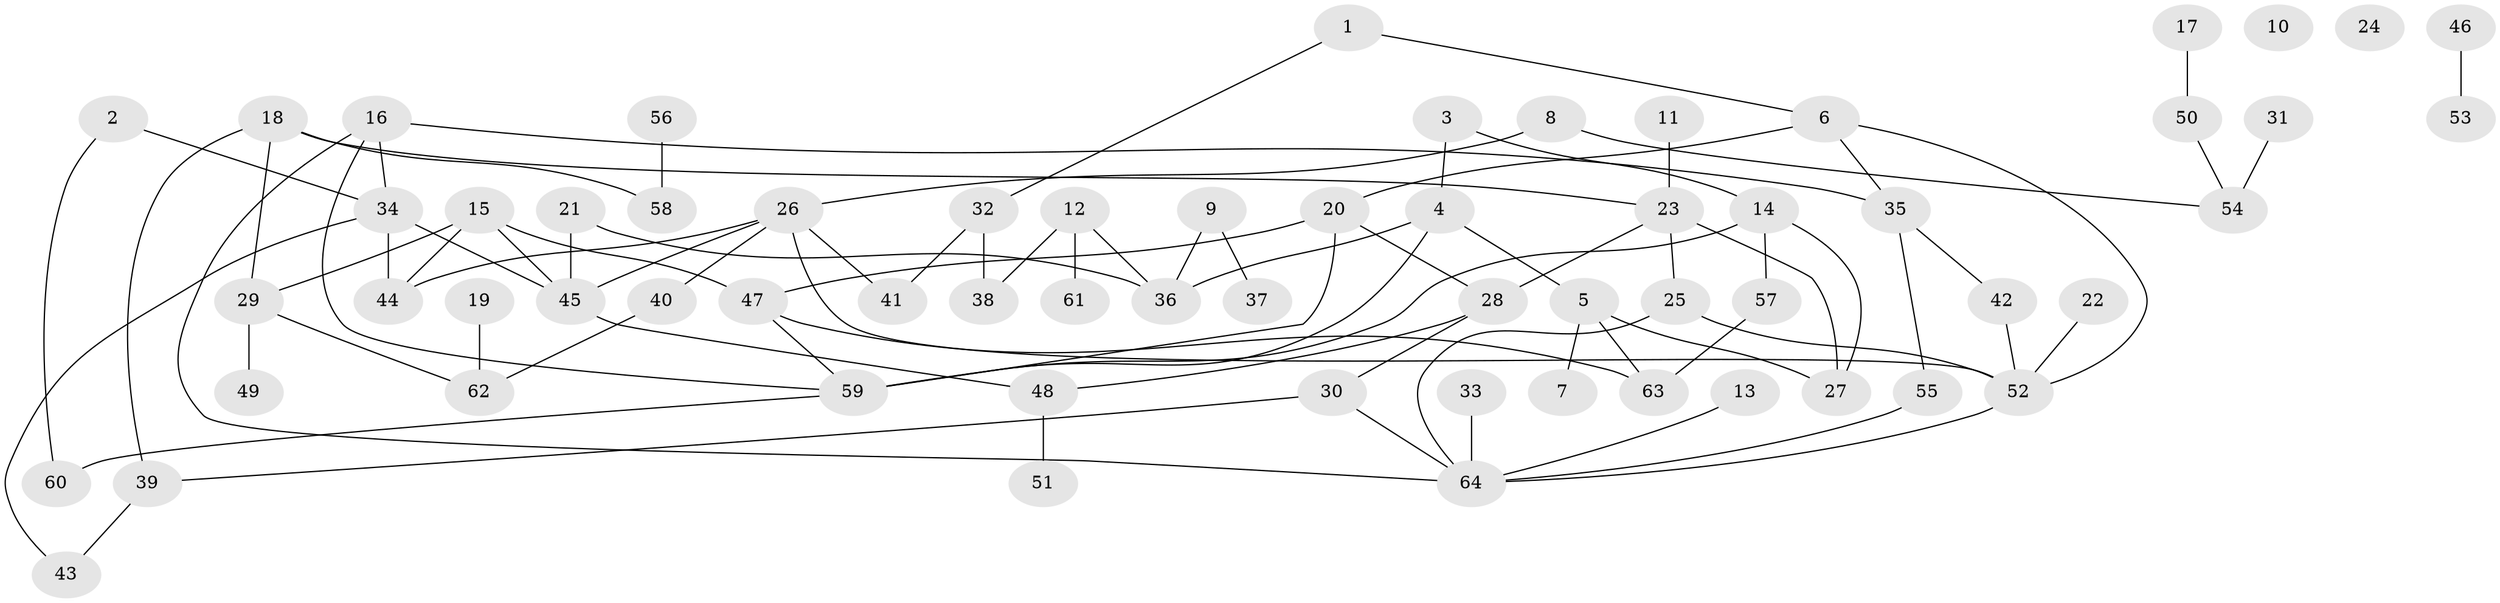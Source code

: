 // coarse degree distribution, {4: 0.12195121951219512, 2: 0.12195121951219512, 3: 0.17073170731707318, 1: 0.24390243902439024, 0: 0.07317073170731707, 5: 0.0975609756097561, 8: 0.024390243902439025, 7: 0.024390243902439025, 6: 0.12195121951219512}
// Generated by graph-tools (version 1.1) at 2025/23/03/03/25 07:23:26]
// undirected, 64 vertices, 86 edges
graph export_dot {
graph [start="1"]
  node [color=gray90,style=filled];
  1;
  2;
  3;
  4;
  5;
  6;
  7;
  8;
  9;
  10;
  11;
  12;
  13;
  14;
  15;
  16;
  17;
  18;
  19;
  20;
  21;
  22;
  23;
  24;
  25;
  26;
  27;
  28;
  29;
  30;
  31;
  32;
  33;
  34;
  35;
  36;
  37;
  38;
  39;
  40;
  41;
  42;
  43;
  44;
  45;
  46;
  47;
  48;
  49;
  50;
  51;
  52;
  53;
  54;
  55;
  56;
  57;
  58;
  59;
  60;
  61;
  62;
  63;
  64;
  1 -- 6;
  1 -- 32;
  2 -- 34;
  2 -- 60;
  3 -- 4;
  3 -- 14;
  4 -- 5;
  4 -- 36;
  4 -- 59;
  5 -- 7;
  5 -- 27;
  5 -- 63;
  6 -- 20;
  6 -- 35;
  6 -- 52;
  8 -- 26;
  8 -- 54;
  9 -- 36;
  9 -- 37;
  11 -- 23;
  12 -- 36;
  12 -- 38;
  12 -- 61;
  13 -- 64;
  14 -- 27;
  14 -- 57;
  14 -- 59;
  15 -- 29;
  15 -- 44;
  15 -- 45;
  15 -- 47;
  16 -- 34;
  16 -- 35;
  16 -- 59;
  16 -- 64;
  17 -- 50;
  18 -- 23;
  18 -- 29;
  18 -- 39;
  18 -- 58;
  19 -- 62;
  20 -- 28;
  20 -- 47;
  20 -- 59;
  21 -- 36;
  21 -- 45;
  22 -- 52;
  23 -- 25;
  23 -- 27;
  23 -- 28;
  25 -- 52;
  25 -- 64;
  26 -- 40;
  26 -- 41;
  26 -- 44;
  26 -- 45;
  26 -- 52;
  28 -- 30;
  28 -- 48;
  29 -- 49;
  29 -- 62;
  30 -- 39;
  30 -- 64;
  31 -- 54;
  32 -- 38;
  32 -- 41;
  33 -- 64;
  34 -- 43;
  34 -- 44;
  34 -- 45;
  35 -- 42;
  35 -- 55;
  39 -- 43;
  40 -- 62;
  42 -- 52;
  45 -- 48;
  46 -- 53;
  47 -- 59;
  47 -- 63;
  48 -- 51;
  50 -- 54;
  52 -- 64;
  55 -- 64;
  56 -- 58;
  57 -- 63;
  59 -- 60;
}

